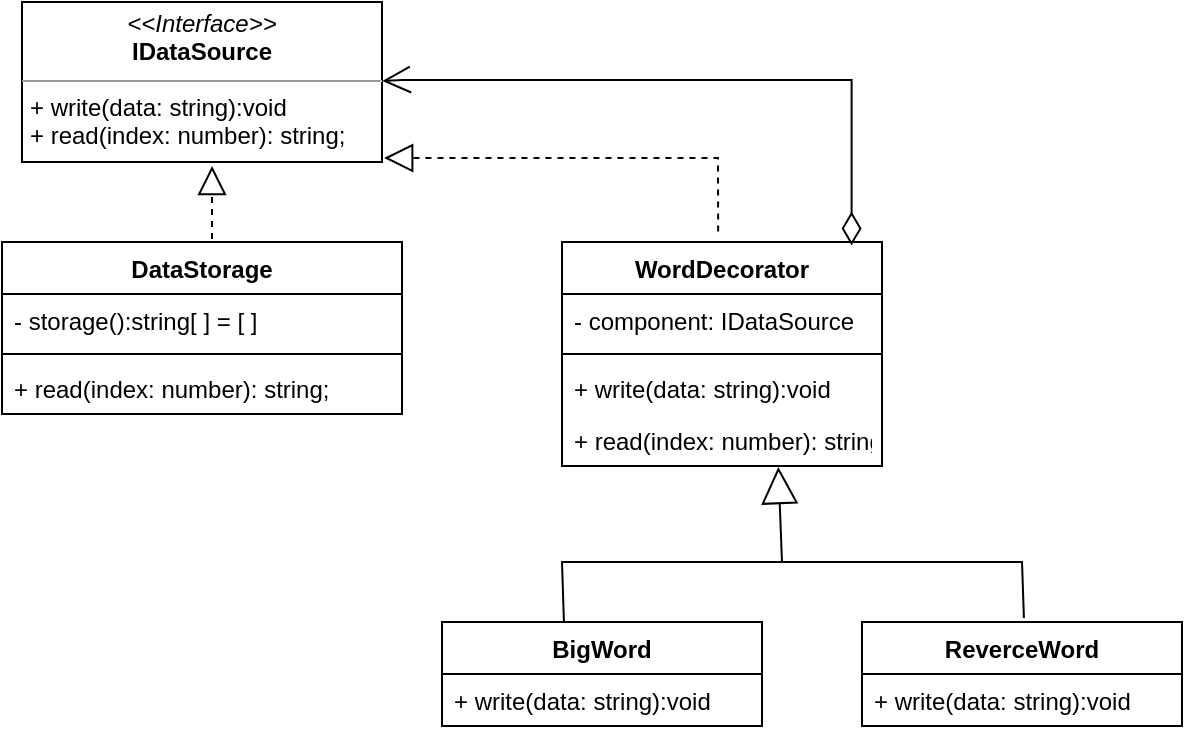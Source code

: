 <mxfile>
    <diagram name="Page-1" id="KY69GH7PF-7IZM2q5loz">
        <mxGraphModel dx="1674" dy="773" grid="1" gridSize="10" guides="1" tooltips="1" connect="0" arrows="1" fold="1" page="1" pageScale="1" pageWidth="700" pageHeight="1000" math="0" shadow="0">
            <root>
                <mxCell id="0"/>
                <mxCell id="1" parent="0"/>
                <mxCell id="72q_MaU4vVJFjJXsk9MU-1" value="&lt;p style=&quot;margin:0px;margin-top:4px;text-align:center;&quot;&gt;&lt;i&gt;&amp;lt;&amp;lt;Interface&amp;gt;&amp;gt;&lt;/i&gt;&lt;br&gt;&lt;b&gt;IDataSource&lt;/b&gt;&lt;/p&gt;&lt;hr size=&quot;1&quot;&gt;&lt;p style=&quot;margin:0px;margin-left:4px;&quot;&gt;+ write(data: string):void&lt;br&gt;+ read(index: number): string;&lt;/p&gt;" style="verticalAlign=top;align=left;overflow=fill;fontSize=12;fontFamily=Helvetica;html=1;" parent="1" vertex="1">
                    <mxGeometry x="50" y="40" width="180" height="80" as="geometry"/>
                </mxCell>
                <mxCell id="72q_MaU4vVJFjJXsk9MU-2" value="DataStorage" style="swimlane;fontStyle=1;align=center;verticalAlign=top;childLayout=stackLayout;horizontal=1;startSize=26;horizontalStack=0;resizeParent=1;resizeParentMax=0;resizeLast=0;collapsible=1;marginBottom=0;" parent="1" vertex="1">
                    <mxGeometry x="40" y="160" width="200" height="86" as="geometry"/>
                </mxCell>
                <mxCell id="72q_MaU4vVJFjJXsk9MU-3" value="- storage():string[ ] = [ ]" style="text;strokeColor=none;fillColor=none;align=left;verticalAlign=top;spacingLeft=4;spacingRight=4;overflow=hidden;rotatable=0;points=[[0,0.5],[1,0.5]];portConstraint=eastwest;" parent="72q_MaU4vVJFjJXsk9MU-2" vertex="1">
                    <mxGeometry y="26" width="200" height="26" as="geometry"/>
                </mxCell>
                <mxCell id="72q_MaU4vVJFjJXsk9MU-4" value="" style="line;strokeWidth=1;fillColor=none;align=left;verticalAlign=middle;spacingTop=-1;spacingLeft=3;spacingRight=3;rotatable=0;labelPosition=right;points=[];portConstraint=eastwest;strokeColor=inherit;" parent="72q_MaU4vVJFjJXsk9MU-2" vertex="1">
                    <mxGeometry y="52" width="200" height="8" as="geometry"/>
                </mxCell>
                <mxCell id="72q_MaU4vVJFjJXsk9MU-17" value="+ read(index: number): string;" style="text;strokeColor=none;fillColor=none;align=left;verticalAlign=top;spacingLeft=4;spacingRight=4;overflow=hidden;rotatable=0;points=[[0,0.5],[1,0.5]];portConstraint=eastwest;" parent="72q_MaU4vVJFjJXsk9MU-2" vertex="1">
                    <mxGeometry y="60" width="200" height="26" as="geometry"/>
                </mxCell>
                <mxCell id="72q_MaU4vVJFjJXsk9MU-7" value="" style="endArrow=block;dashed=1;endFill=0;endSize=12;html=1;rounded=0;entryX=0.528;entryY=1.025;entryDx=0;entryDy=0;entryPerimeter=0;exitX=0.525;exitY=-0.018;exitDx=0;exitDy=0;exitPerimeter=0;" parent="1" source="72q_MaU4vVJFjJXsk9MU-2" target="72q_MaU4vVJFjJXsk9MU-1" edge="1">
                    <mxGeometry width="160" relative="1" as="geometry">
                        <mxPoint x="270" y="210" as="sourcePoint"/>
                        <mxPoint x="430" y="210" as="targetPoint"/>
                    </mxGeometry>
                </mxCell>
                <mxCell id="72q_MaU4vVJFjJXsk9MU-8" value="WordDecorator" style="swimlane;fontStyle=1;align=center;verticalAlign=top;childLayout=stackLayout;horizontal=1;startSize=26;horizontalStack=0;resizeParent=1;resizeParentMax=0;resizeLast=0;collapsible=1;marginBottom=0;" parent="1" vertex="1">
                    <mxGeometry x="320" y="160" width="160" height="112" as="geometry"/>
                </mxCell>
                <mxCell id="72q_MaU4vVJFjJXsk9MU-9" value="- component: IDataSource" style="text;strokeColor=none;fillColor=none;align=left;verticalAlign=top;spacingLeft=4;spacingRight=4;overflow=hidden;rotatable=0;points=[[0,0.5],[1,0.5]];portConstraint=eastwest;" parent="72q_MaU4vVJFjJXsk9MU-8" vertex="1">
                    <mxGeometry y="26" width="160" height="26" as="geometry"/>
                </mxCell>
                <mxCell id="72q_MaU4vVJFjJXsk9MU-10" value="" style="line;strokeWidth=1;fillColor=none;align=left;verticalAlign=middle;spacingTop=-1;spacingLeft=3;spacingRight=3;rotatable=0;labelPosition=right;points=[];portConstraint=eastwest;strokeColor=inherit;" parent="72q_MaU4vVJFjJXsk9MU-8" vertex="1">
                    <mxGeometry y="52" width="160" height="8" as="geometry"/>
                </mxCell>
                <mxCell id="72q_MaU4vVJFjJXsk9MU-16" value="+ write(data: string):void" style="text;strokeColor=none;fillColor=none;align=left;verticalAlign=top;spacingLeft=4;spacingRight=4;overflow=hidden;rotatable=0;points=[[0,0.5],[1,0.5]];portConstraint=eastwest;" parent="72q_MaU4vVJFjJXsk9MU-8" vertex="1">
                    <mxGeometry y="60" width="160" height="26" as="geometry"/>
                </mxCell>
                <mxCell id="72q_MaU4vVJFjJXsk9MU-5" value="+ read(index: number): string;" style="text;strokeColor=none;fillColor=none;align=left;verticalAlign=top;spacingLeft=4;spacingRight=4;overflow=hidden;rotatable=0;points=[[0,0.5],[1,0.5]];portConstraint=eastwest;" parent="72q_MaU4vVJFjJXsk9MU-8" vertex="1">
                    <mxGeometry y="86" width="160" height="26" as="geometry"/>
                </mxCell>
                <mxCell id="72q_MaU4vVJFjJXsk9MU-13" value="" style="endArrow=block;dashed=1;endFill=0;endSize=12;html=1;rounded=0;entryX=1.006;entryY=0.975;entryDx=0;entryDy=0;entryPerimeter=0;exitX=0.488;exitY=-0.047;exitDx=0;exitDy=0;exitPerimeter=0;" parent="1" source="72q_MaU4vVJFjJXsk9MU-8" target="72q_MaU4vVJFjJXsk9MU-1" edge="1">
                    <mxGeometry width="160" relative="1" as="geometry">
                        <mxPoint x="270" y="210" as="sourcePoint"/>
                        <mxPoint x="430" y="210" as="targetPoint"/>
                        <Array as="points">
                            <mxPoint x="398" y="118"/>
                        </Array>
                    </mxGeometry>
                </mxCell>
                <mxCell id="72q_MaU4vVJFjJXsk9MU-15" value="" style="endArrow=open;html=1;endSize=12;startArrow=diamondThin;startSize=14;startFill=0;edgeStyle=orthogonalEdgeStyle;align=left;verticalAlign=bottom;rounded=0;exitX=0.905;exitY=0.015;exitDx=0;exitDy=0;exitPerimeter=0;entryX=1.001;entryY=0.494;entryDx=0;entryDy=0;entryPerimeter=0;" parent="1" source="72q_MaU4vVJFjJXsk9MU-8" target="72q_MaU4vVJFjJXsk9MU-1" edge="1">
                    <mxGeometry x="-0.779" y="-50" relative="1" as="geometry">
                        <mxPoint x="310" y="240" as="sourcePoint"/>
                        <mxPoint x="240" y="70" as="targetPoint"/>
                        <Array as="points">
                            <mxPoint x="465" y="79"/>
                            <mxPoint x="240" y="79"/>
                        </Array>
                        <mxPoint y="1" as="offset"/>
                    </mxGeometry>
                </mxCell>
                <mxCell id="72q_MaU4vVJFjJXsk9MU-18" value="BigWord" style="swimlane;fontStyle=1;align=center;verticalAlign=top;childLayout=stackLayout;horizontal=1;startSize=26;horizontalStack=0;resizeParent=1;resizeParentMax=0;resizeLast=0;collapsible=1;marginBottom=0;" parent="1" vertex="1">
                    <mxGeometry x="260" y="350" width="160" height="52" as="geometry"/>
                </mxCell>
                <mxCell id="72q_MaU4vVJFjJXsk9MU-6" value="+ write(data: string):void" style="text;strokeColor=none;fillColor=none;align=left;verticalAlign=top;spacingLeft=4;spacingRight=4;overflow=hidden;rotatable=0;points=[[0,0.5],[1,0.5]];portConstraint=eastwest;" parent="72q_MaU4vVJFjJXsk9MU-18" vertex="1">
                    <mxGeometry y="26" width="160" height="26" as="geometry"/>
                </mxCell>
                <mxCell id="72q_MaU4vVJFjJXsk9MU-28" value="ReverceWord" style="swimlane;fontStyle=1;align=center;verticalAlign=top;childLayout=stackLayout;horizontal=1;startSize=26;horizontalStack=0;resizeParent=1;resizeParentMax=0;resizeLast=0;collapsible=1;marginBottom=0;" parent="1" vertex="1">
                    <mxGeometry x="470" y="350" width="160" height="52" as="geometry"/>
                </mxCell>
                <mxCell id="72q_MaU4vVJFjJXsk9MU-29" value="+ write(data: string):void" style="text;strokeColor=none;fillColor=none;align=left;verticalAlign=top;spacingLeft=4;spacingRight=4;overflow=hidden;rotatable=0;points=[[0,0.5],[1,0.5]];portConstraint=eastwest;" parent="72q_MaU4vVJFjJXsk9MU-28" vertex="1">
                    <mxGeometry y="26" width="160" height="26" as="geometry"/>
                </mxCell>
                <mxCell id="72q_MaU4vVJFjJXsk9MU-30" value="" style="endArrow=none;html=1;rounded=0;entryX=0.506;entryY=-0.038;entryDx=0;entryDy=0;entryPerimeter=0;exitX=0.381;exitY=0;exitDx=0;exitDy=0;exitPerimeter=0;" parent="1" source="72q_MaU4vVJFjJXsk9MU-18" target="72q_MaU4vVJFjJXsk9MU-28" edge="1">
                    <mxGeometry width="50" height="50" relative="1" as="geometry">
                        <mxPoint x="320" y="280" as="sourcePoint"/>
                        <mxPoint x="370" y="230" as="targetPoint"/>
                        <Array as="points">
                            <mxPoint x="320" y="320"/>
                            <mxPoint x="550" y="320"/>
                        </Array>
                    </mxGeometry>
                </mxCell>
                <mxCell id="72q_MaU4vVJFjJXsk9MU-32" value="" style="endArrow=block;endSize=16;endFill=0;html=1;rounded=0;entryX=0.676;entryY=1.019;entryDx=0;entryDy=0;entryPerimeter=0;" parent="1" target="72q_MaU4vVJFjJXsk9MU-5" edge="1">
                    <mxGeometry width="160" relative="1" as="geometry">
                        <mxPoint x="430" y="320" as="sourcePoint"/>
                        <mxPoint x="430" y="260" as="targetPoint"/>
                    </mxGeometry>
                </mxCell>
            </root>
        </mxGraphModel>
    </diagram>
</mxfile>